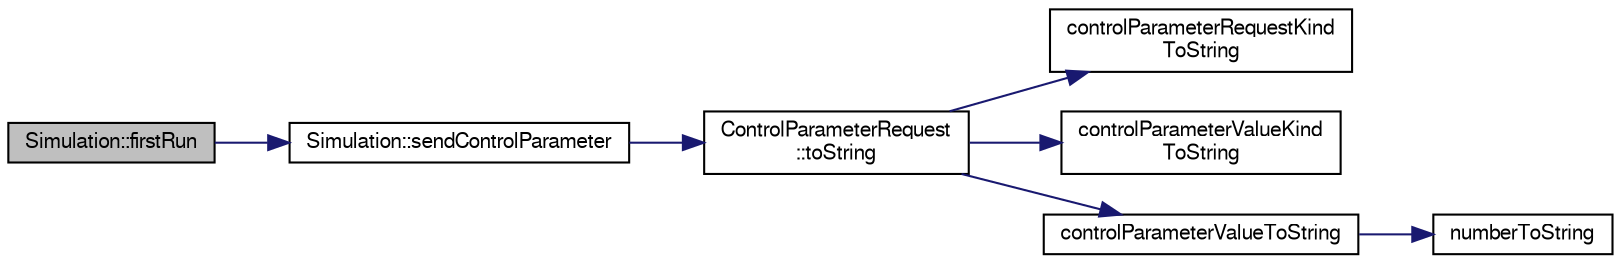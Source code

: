 digraph "Simulation::firstRun"
{
  edge [fontname="FreeSans",fontsize="10",labelfontname="FreeSans",labelfontsize="10"];
  node [fontname="FreeSans",fontsize="10",shape=record];
  rankdir="LR";
  Node1 [label="Simulation::firstRun",height=0.2,width=0.4,color="black", fillcolor="grey75", style="filled", fontcolor="black"];
  Node1 -> Node2 [color="midnightblue",fontsize="10",style="solid",fontname="FreeSans"];
  Node2 [label="Simulation::sendControlParameter",height=0.2,width=0.4,color="black", fillcolor="white", style="filled",URL="$dd/d14/class_simulation.html#a31364f2daa9daedef347aaff4001796c"];
  Node2 -> Node3 [color="midnightblue",fontsize="10",style="solid",fontname="FreeSans"];
  Node3 [label="ControlParameterRequest\l::toString",height=0.2,width=0.4,color="black", fillcolor="white", style="filled",URL="$d6/d6d/struct_control_parameter_request.html#a8652e8975cfc2b0ea04e573ea7eb15e4"];
  Node3 -> Node4 [color="midnightblue",fontsize="10",style="solid",fontname="FreeSans"];
  Node4 [label="controlParameterRequestKind\lToString",height=0.2,width=0.4,color="black", fillcolor="white", style="filled",URL="$d6/de9/_control_parameter_interface_8h.html#aec18dbc0e1e7ea54b4204c75221178af"];
  Node3 -> Node5 [color="midnightblue",fontsize="10",style="solid",fontname="FreeSans"];
  Node5 [label="controlParameterValueKind\lToString",height=0.2,width=0.4,color="black", fillcolor="white", style="filled",URL="$d2/d01/_control_parameters_8h.html#a39a31ac35492a7e98110f7301430b5fe"];
  Node3 -> Node6 [color="midnightblue",fontsize="10",style="solid",fontname="FreeSans"];
  Node6 [label="controlParameterValueToString",height=0.2,width=0.4,color="black", fillcolor="white", style="filled",URL="$d2/d01/_control_parameters_8h.html#a845e4adacbcbd157527c891bb3fa4b74"];
  Node6 -> Node7 [color="midnightblue",fontsize="10",style="solid",fontname="FreeSans"];
  Node7 [label="numberToString",height=0.2,width=0.4,color="black", fillcolor="white", style="filled",URL="$de/df0/utilities_8h.html#acb4bfd4bd21d2af1b655d5039281ec3b"];
}

